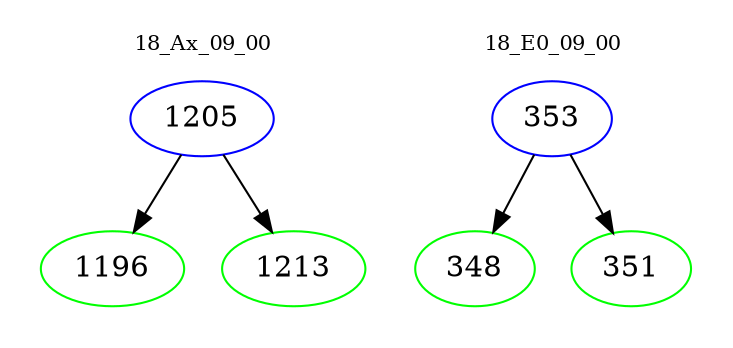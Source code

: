 digraph{
subgraph cluster_0 {
color = white
label = "18_Ax_09_00";
fontsize=10;
T0_1205 [label="1205", color="blue"]
T0_1205 -> T0_1196 [color="black"]
T0_1196 [label="1196", color="green"]
T0_1205 -> T0_1213 [color="black"]
T0_1213 [label="1213", color="green"]
}
subgraph cluster_1 {
color = white
label = "18_E0_09_00";
fontsize=10;
T1_353 [label="353", color="blue"]
T1_353 -> T1_348 [color="black"]
T1_348 [label="348", color="green"]
T1_353 -> T1_351 [color="black"]
T1_351 [label="351", color="green"]
}
}
